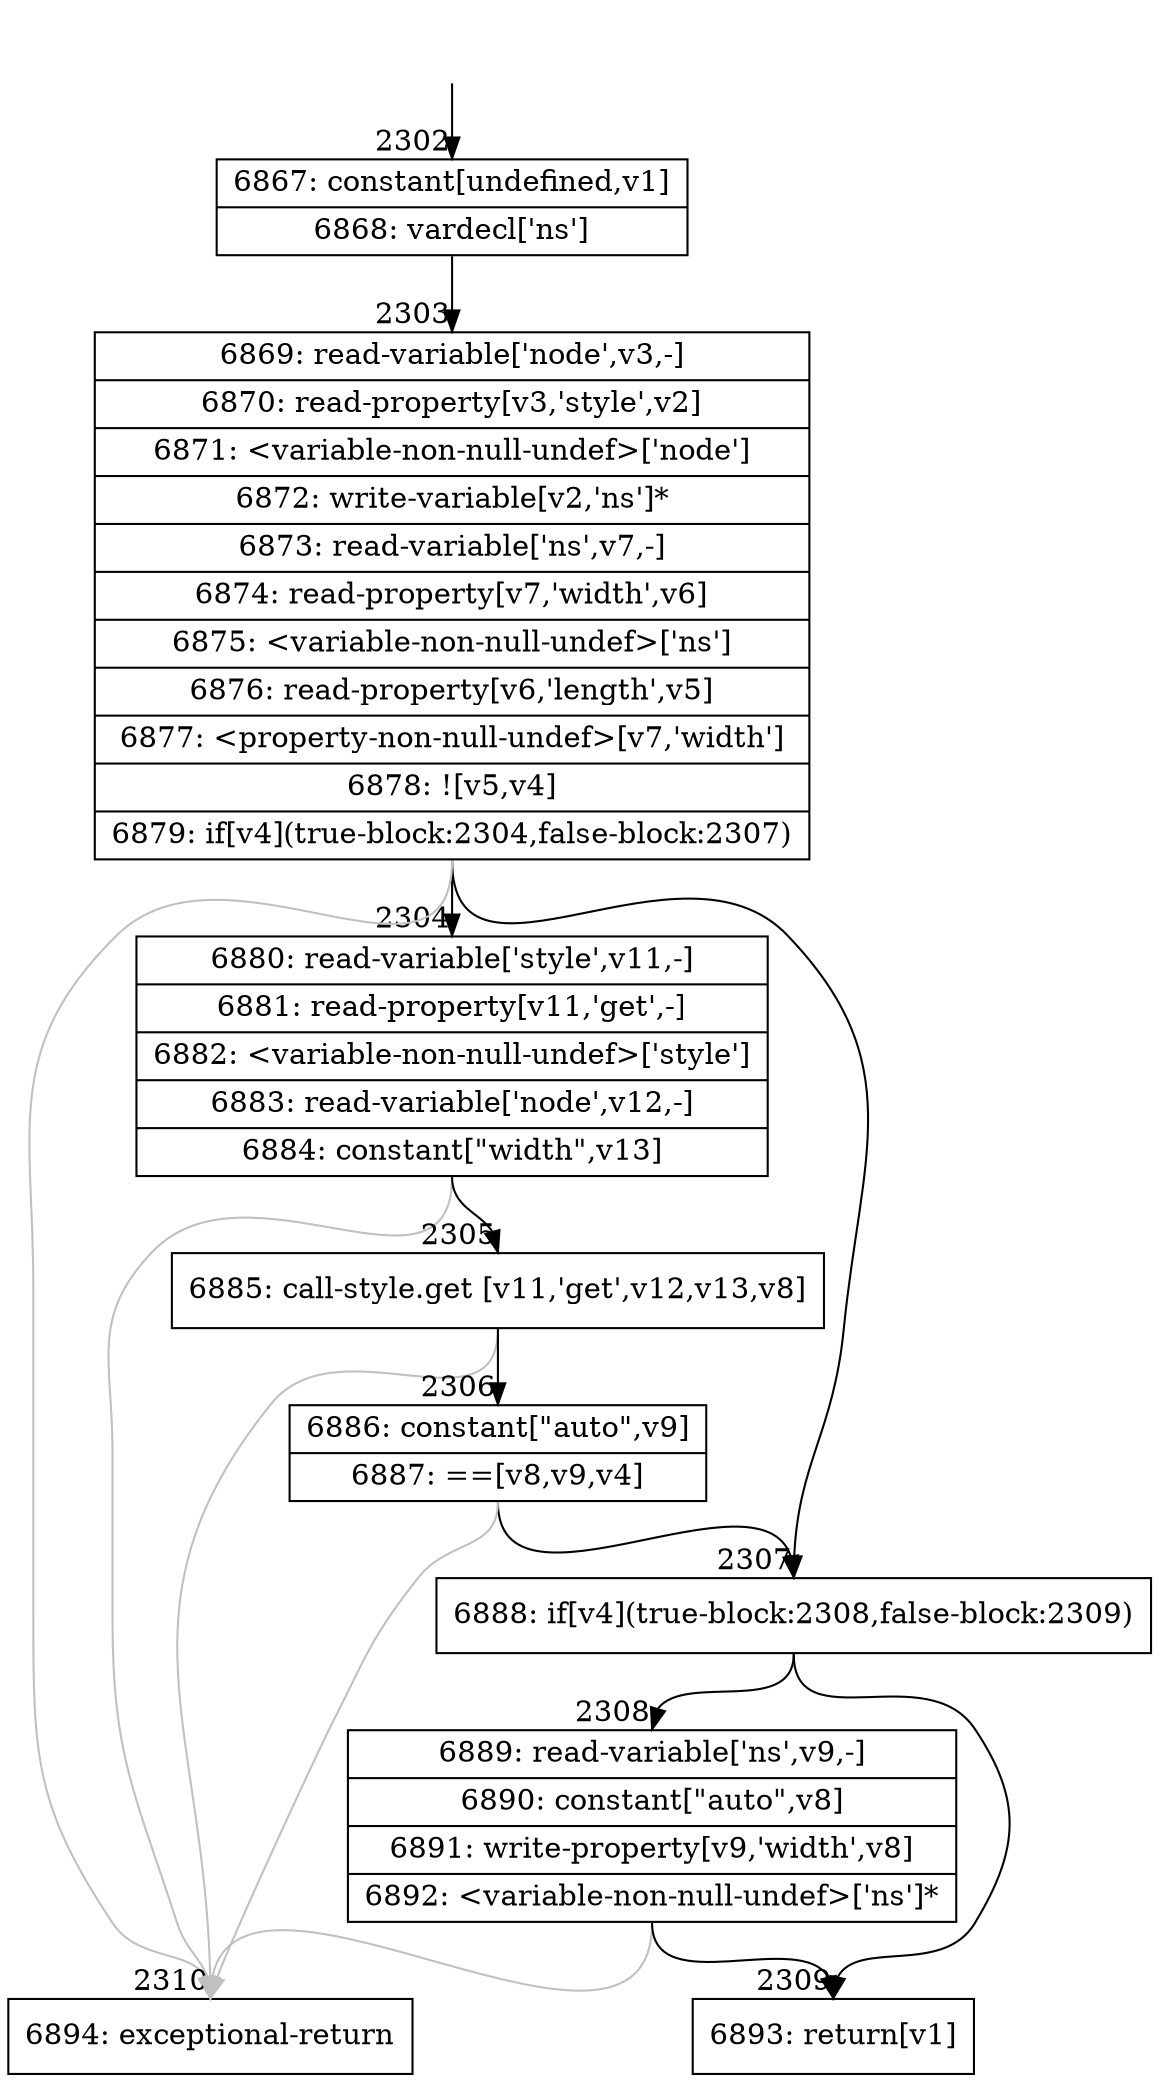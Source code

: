 digraph {
rankdir="TD"
BB_entry134[shape=none,label=""];
BB_entry134 -> BB2302 [tailport=s, headport=n, headlabel="    2302"]
BB2302 [shape=record label="{6867: constant[undefined,v1]|6868: vardecl['ns']}" ] 
BB2302 -> BB2303 [tailport=s, headport=n, headlabel="      2303"]
BB2303 [shape=record label="{6869: read-variable['node',v3,-]|6870: read-property[v3,'style',v2]|6871: \<variable-non-null-undef\>['node']|6872: write-variable[v2,'ns']*|6873: read-variable['ns',v7,-]|6874: read-property[v7,'width',v6]|6875: \<variable-non-null-undef\>['ns']|6876: read-property[v6,'length',v5]|6877: \<property-non-null-undef\>[v7,'width']|6878: ![v5,v4]|6879: if[v4](true-block:2304,false-block:2307)}" ] 
BB2303 -> BB2307 [tailport=s, headport=n, headlabel="      2307"]
BB2303 -> BB2304 [tailport=s, headport=n, headlabel="      2304"]
BB2303 -> BB2310 [tailport=s, headport=n, color=gray, headlabel="      2310"]
BB2304 [shape=record label="{6880: read-variable['style',v11,-]|6881: read-property[v11,'get',-]|6882: \<variable-non-null-undef\>['style']|6883: read-variable['node',v12,-]|6884: constant[\"width\",v13]}" ] 
BB2304 -> BB2305 [tailport=s, headport=n, headlabel="      2305"]
BB2304 -> BB2310 [tailport=s, headport=n, color=gray]
BB2305 [shape=record label="{6885: call-style.get [v11,'get',v12,v13,v8]}" ] 
BB2305 -> BB2306 [tailport=s, headport=n, headlabel="      2306"]
BB2305 -> BB2310 [tailport=s, headport=n, color=gray]
BB2306 [shape=record label="{6886: constant[\"auto\",v9]|6887: ==[v8,v9,v4]}" ] 
BB2306 -> BB2307 [tailport=s, headport=n]
BB2306 -> BB2310 [tailport=s, headport=n, color=gray]
BB2307 [shape=record label="{6888: if[v4](true-block:2308,false-block:2309)}" ] 
BB2307 -> BB2308 [tailport=s, headport=n, headlabel="      2308"]
BB2307 -> BB2309 [tailport=s, headport=n, headlabel="      2309"]
BB2308 [shape=record label="{6889: read-variable['ns',v9,-]|6890: constant[\"auto\",v8]|6891: write-property[v9,'width',v8]|6892: \<variable-non-null-undef\>['ns']*}" ] 
BB2308 -> BB2309 [tailport=s, headport=n]
BB2308 -> BB2310 [tailport=s, headport=n, color=gray]
BB2309 [shape=record label="{6893: return[v1]}" ] 
BB2310 [shape=record label="{6894: exceptional-return}" ] 
//#$~ 2407
}
